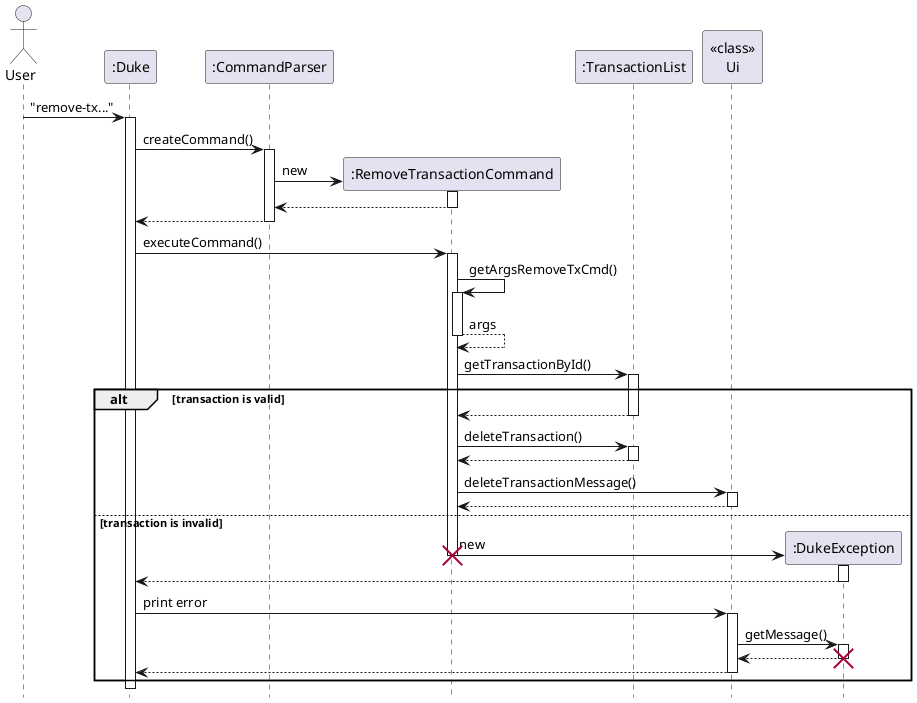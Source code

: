 @startuml
hide footbox

Actor User
"User" -> ":Duke": "remove-tx..."
activate ":Duke"
":Duke" -> ":CommandParser": createCommand()
activate ":CommandParser"
":CommandParser" -> ":RemoveTransactionCommand"**: new
activate ":RemoveTransactionCommand"
return
":CommandParser" --> ":Duke":
deactivate

":Duke" -> ":RemoveTransactionCommand" : executeCommand()
activate ":RemoveTransactionCommand"
":RemoveTransactionCommand" -> ":RemoveTransactionCommand": getArgsRemoveTxCmd()
activate ":RemoveTransactionCommand"
return args
    ":RemoveTransactionCommand" -> ":TransactionList": getTransactionById()
    activate ":TransactionList"
alt transaction is valid
    ":TransactionList" --> ":RemoveTransactionCommand"
    deactivate ":TransactionList"
    ":RemoveTransactionCommand" -> ":TransactionList": deleteTransaction()
    activate ":TransactionList"
    return
    ":RemoveTransactionCommand" -> "<<class>>\nUi": deleteTransactionMessage()
    activate "<<class>>\nUi"
    return
    deactivate "<<class>>\nUi"
    deactivate ":TransactionList"
else transaction is invalid
    ":RemoveTransactionCommand" -> ":DukeException"** : new
    destroy ":RemoveTransactionCommand"
    activate ":DukeException"
    ":DukeException" --> ":Duke"
    deactivate ":DukeException"
    ":Duke" -> "<<class>>\nUi" : print error
    activate "<<class>>\nUi"
    "<<class>>\nUi" -> ":DukeException": getMessage()
    activate ":DukeException"
    return
    destroy ":DukeException"
    "<<class>>\nUi" --> ":Duke"
    deactivate "<<class>>\nUi"
end
deactivate ":RemoveTransactionCommand"

@enduml